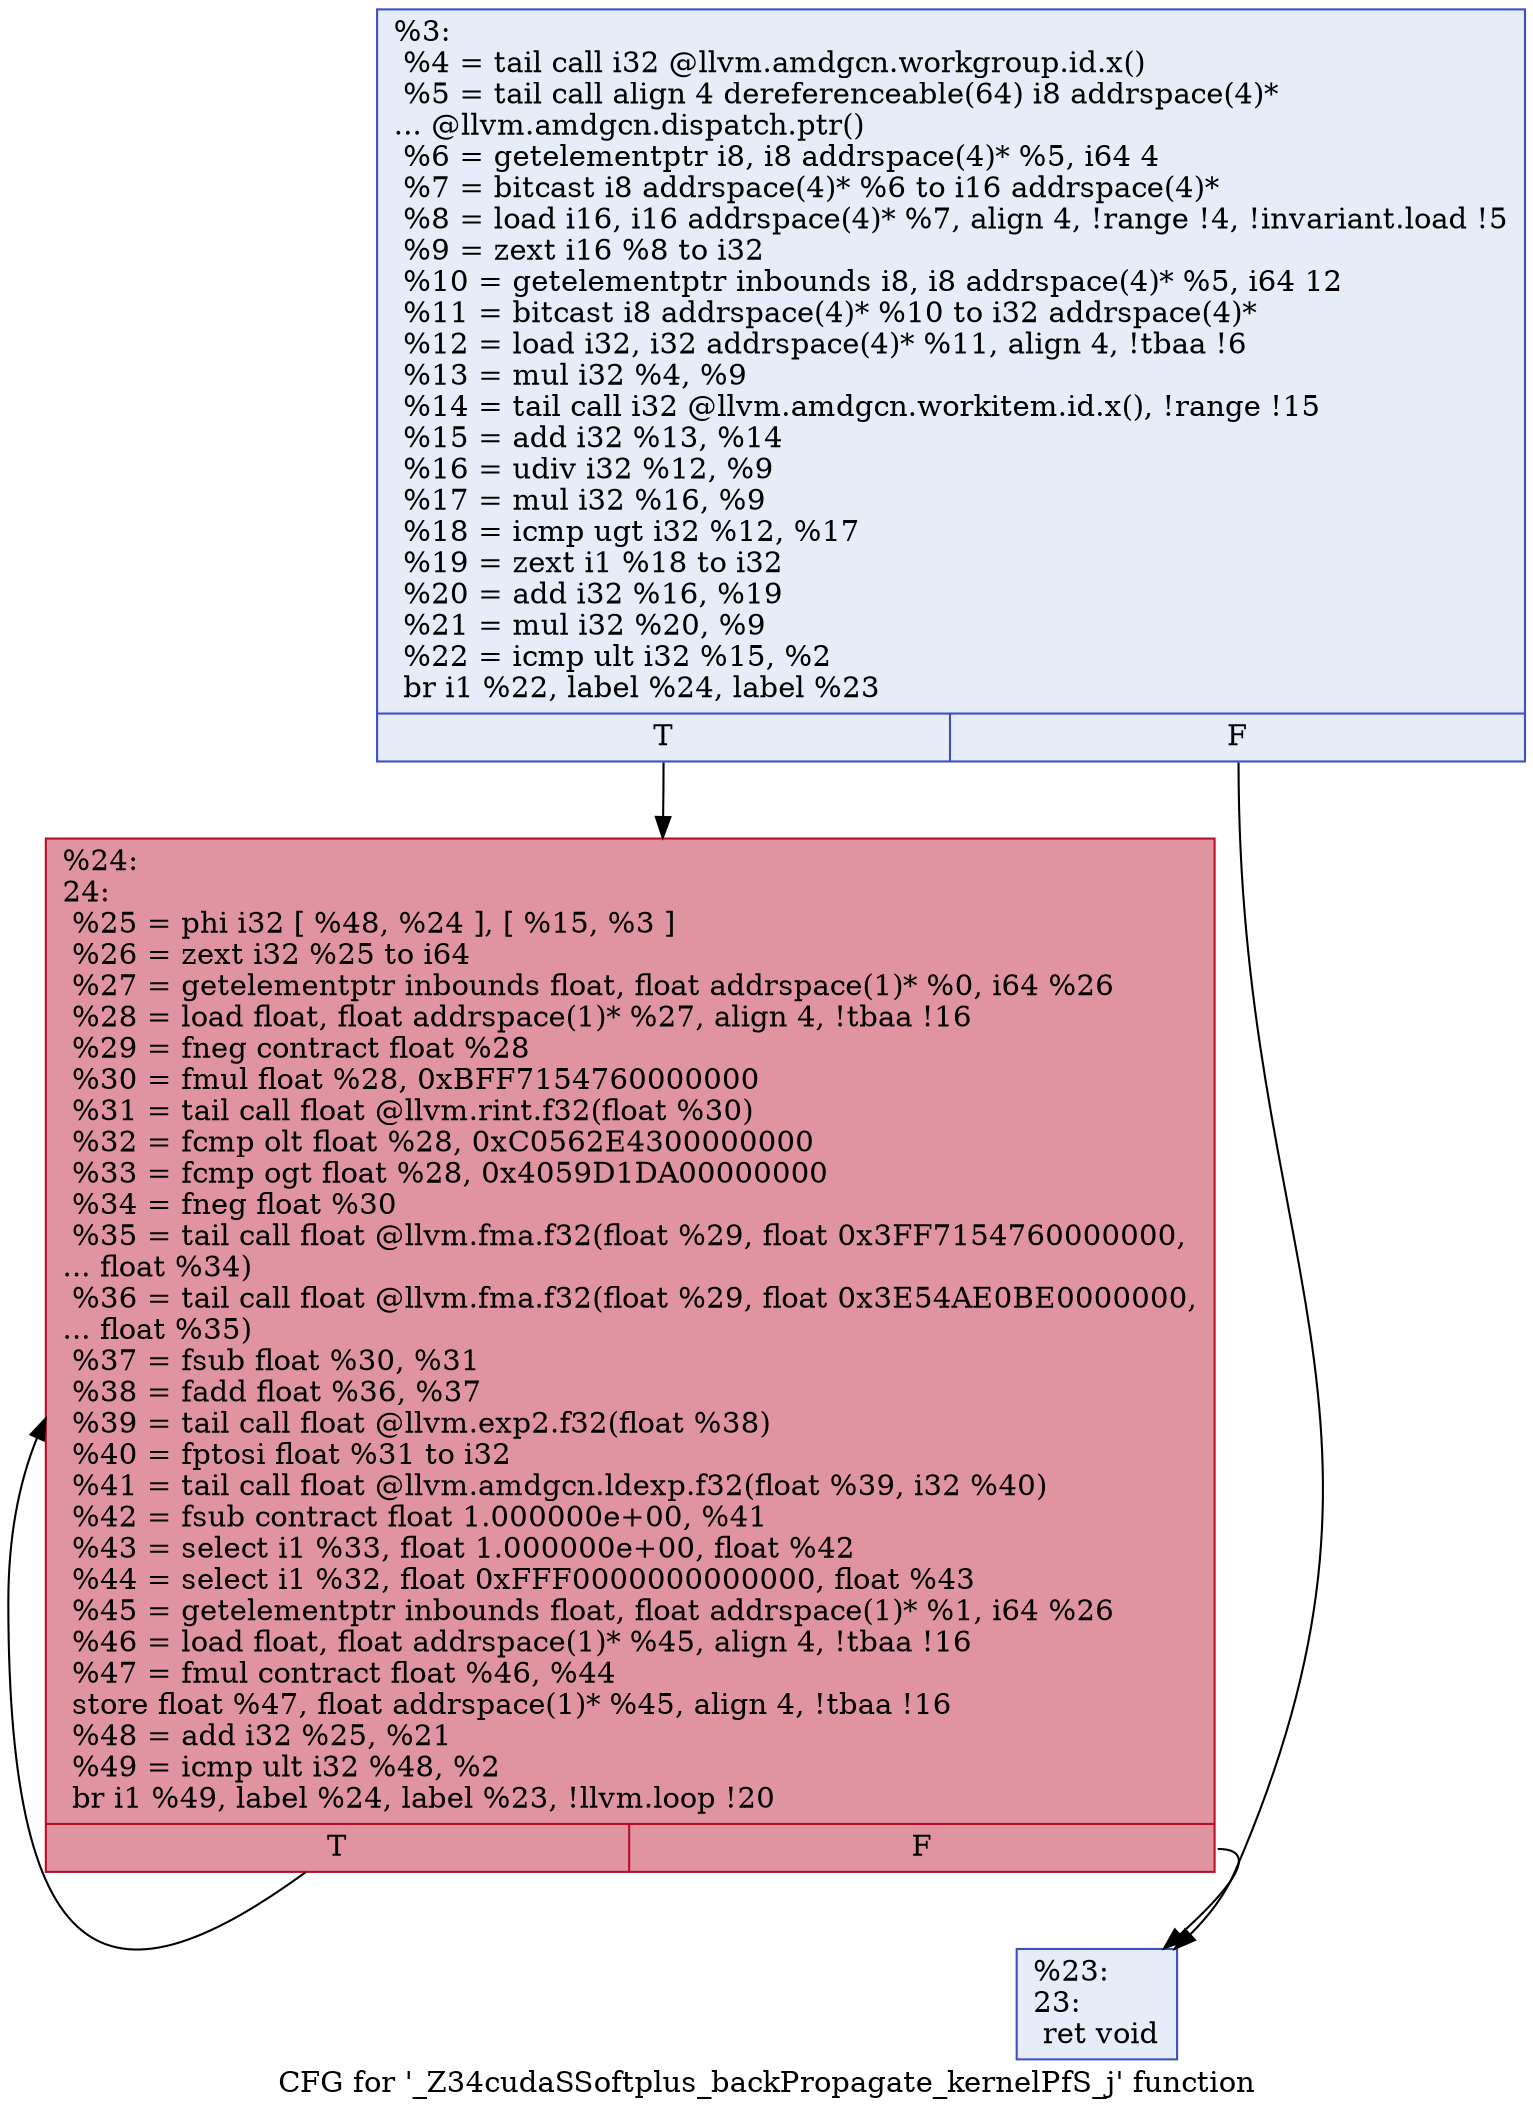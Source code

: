 digraph "CFG for '_Z34cudaSSoftplus_backPropagate_kernelPfS_j' function" {
	label="CFG for '_Z34cudaSSoftplus_backPropagate_kernelPfS_j' function";

	Node0x5c809e0 [shape=record,color="#3d50c3ff", style=filled, fillcolor="#c7d7f070",label="{%3:\l  %4 = tail call i32 @llvm.amdgcn.workgroup.id.x()\l  %5 = tail call align 4 dereferenceable(64) i8 addrspace(4)*\l... @llvm.amdgcn.dispatch.ptr()\l  %6 = getelementptr i8, i8 addrspace(4)* %5, i64 4\l  %7 = bitcast i8 addrspace(4)* %6 to i16 addrspace(4)*\l  %8 = load i16, i16 addrspace(4)* %7, align 4, !range !4, !invariant.load !5\l  %9 = zext i16 %8 to i32\l  %10 = getelementptr inbounds i8, i8 addrspace(4)* %5, i64 12\l  %11 = bitcast i8 addrspace(4)* %10 to i32 addrspace(4)*\l  %12 = load i32, i32 addrspace(4)* %11, align 4, !tbaa !6\l  %13 = mul i32 %4, %9\l  %14 = tail call i32 @llvm.amdgcn.workitem.id.x(), !range !15\l  %15 = add i32 %13, %14\l  %16 = udiv i32 %12, %9\l  %17 = mul i32 %16, %9\l  %18 = icmp ugt i32 %12, %17\l  %19 = zext i1 %18 to i32\l  %20 = add i32 %16, %19\l  %21 = mul i32 %20, %9\l  %22 = icmp ult i32 %15, %2\l  br i1 %22, label %24, label %23\l|{<s0>T|<s1>F}}"];
	Node0x5c809e0:s0 -> Node0x5c82fd0;
	Node0x5c809e0:s1 -> Node0x5c83060;
	Node0x5c83060 [shape=record,color="#3d50c3ff", style=filled, fillcolor="#c7d7f070",label="{%23:\l23:                                               \l  ret void\l}"];
	Node0x5c82fd0 [shape=record,color="#b70d28ff", style=filled, fillcolor="#b70d2870",label="{%24:\l24:                                               \l  %25 = phi i32 [ %48, %24 ], [ %15, %3 ]\l  %26 = zext i32 %25 to i64\l  %27 = getelementptr inbounds float, float addrspace(1)* %0, i64 %26\l  %28 = load float, float addrspace(1)* %27, align 4, !tbaa !16\l  %29 = fneg contract float %28\l  %30 = fmul float %28, 0xBFF7154760000000\l  %31 = tail call float @llvm.rint.f32(float %30)\l  %32 = fcmp olt float %28, 0xC0562E4300000000\l  %33 = fcmp ogt float %28, 0x4059D1DA00000000\l  %34 = fneg float %30\l  %35 = tail call float @llvm.fma.f32(float %29, float 0x3FF7154760000000,\l... float %34)\l  %36 = tail call float @llvm.fma.f32(float %29, float 0x3E54AE0BE0000000,\l... float %35)\l  %37 = fsub float %30, %31\l  %38 = fadd float %36, %37\l  %39 = tail call float @llvm.exp2.f32(float %38)\l  %40 = fptosi float %31 to i32\l  %41 = tail call float @llvm.amdgcn.ldexp.f32(float %39, i32 %40)\l  %42 = fsub contract float 1.000000e+00, %41\l  %43 = select i1 %33, float 1.000000e+00, float %42\l  %44 = select i1 %32, float 0xFFF0000000000000, float %43\l  %45 = getelementptr inbounds float, float addrspace(1)* %1, i64 %26\l  %46 = load float, float addrspace(1)* %45, align 4, !tbaa !16\l  %47 = fmul contract float %46, %44\l  store float %47, float addrspace(1)* %45, align 4, !tbaa !16\l  %48 = add i32 %25, %21\l  %49 = icmp ult i32 %48, %2\l  br i1 %49, label %24, label %23, !llvm.loop !20\l|{<s0>T|<s1>F}}"];
	Node0x5c82fd0:s0 -> Node0x5c82fd0;
	Node0x5c82fd0:s1 -> Node0x5c83060;
}
